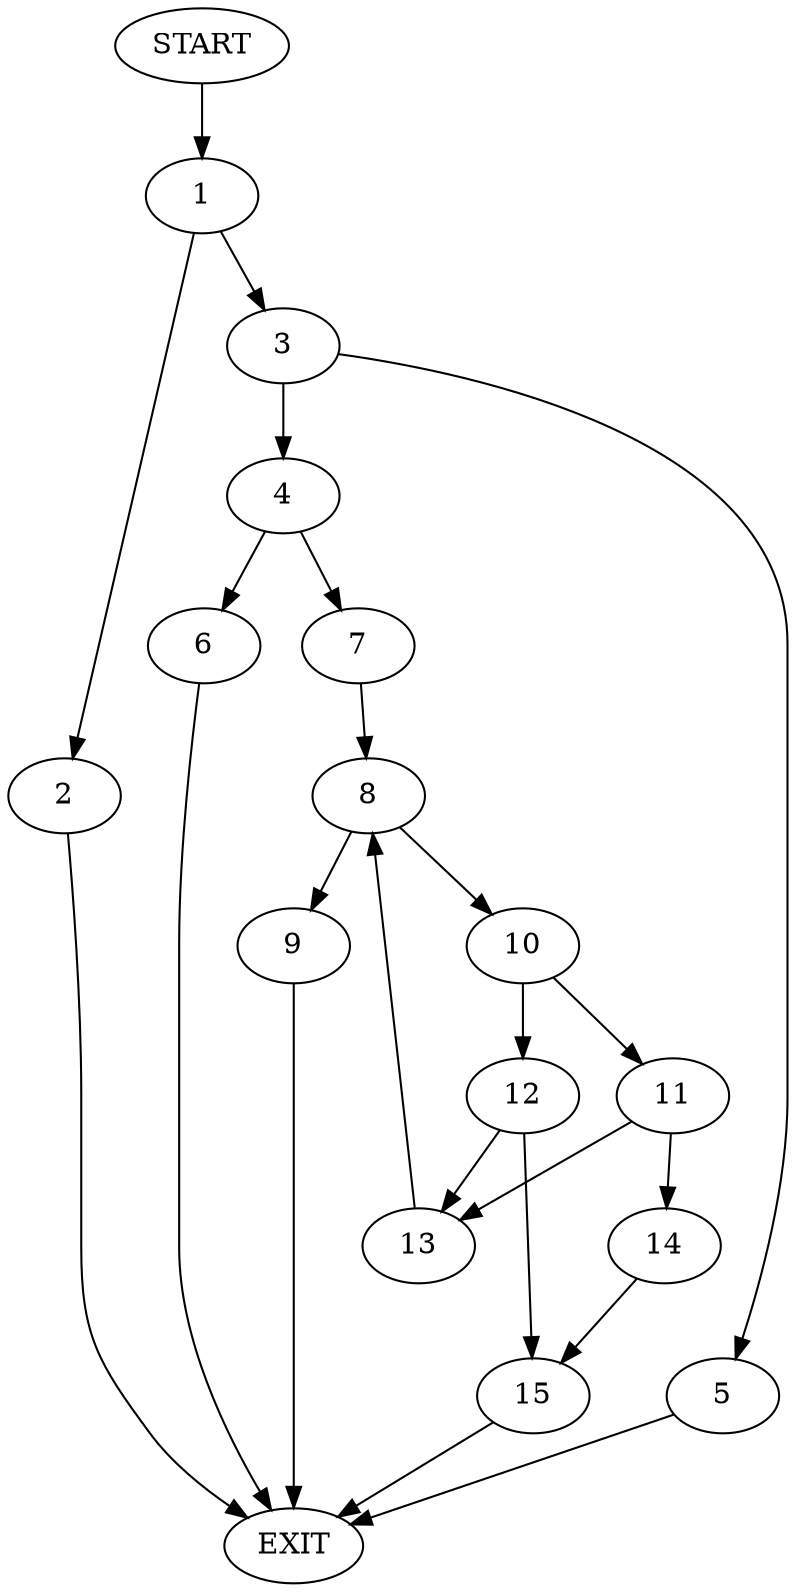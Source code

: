 digraph {
0 [label="START"]
16 [label="EXIT"]
0 -> 1
1 -> 2
1 -> 3
3 -> 4
3 -> 5
2 -> 16
4 -> 6
4 -> 7
5 -> 16
7 -> 8
6 -> 16
8 -> 9
8 -> 10
10 -> 11
10 -> 12
9 -> 16
11 -> 13
11 -> 14
12 -> 15
12 -> 13
14 -> 15
13 -> 8
15 -> 16
}
